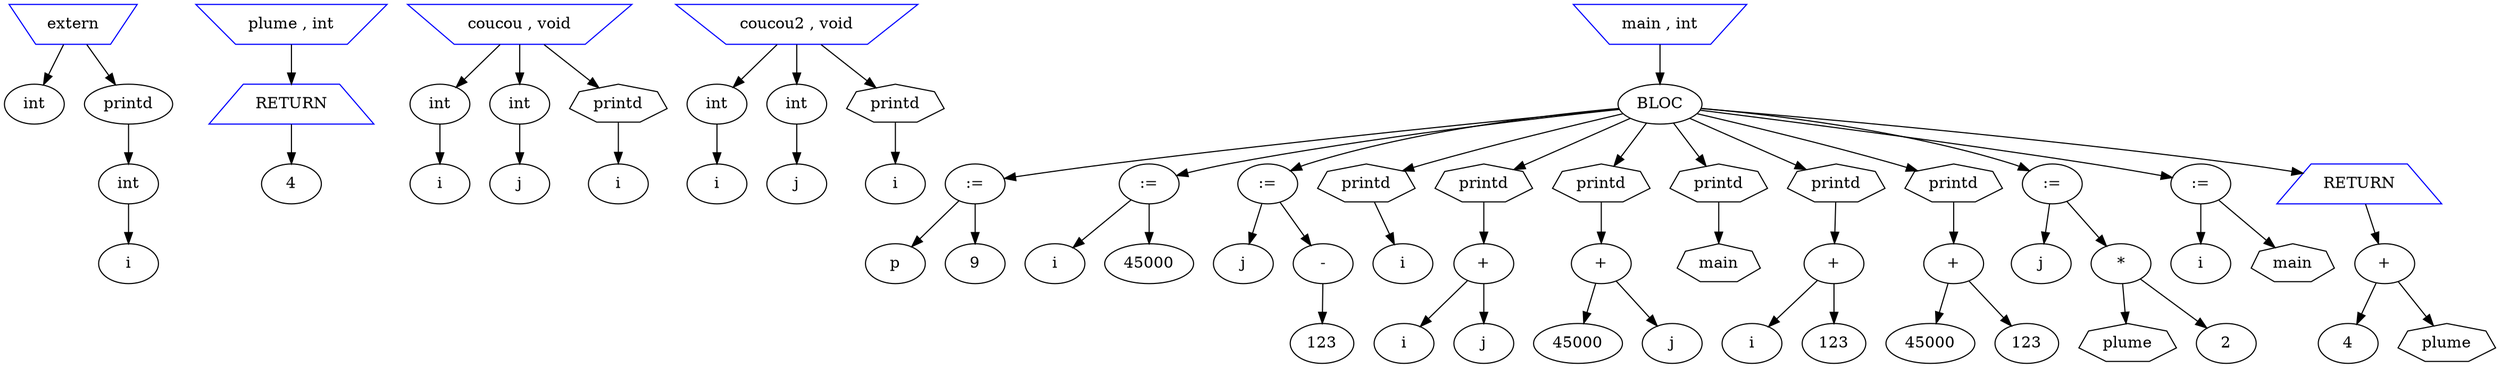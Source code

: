 //fichier DOT représentant le graph du fichier c analysé
digraph test {

node_0 [label="extern"shape=invtrapezium color=blue];
node_1 [label="int"];
node_2 [label="printd"];
node_3 [label="int"];
node_4 [label="i"];
node_8 [label="plume , int"shape=invtrapezium color=blue];
node_11 [label="RETURN"shape=trapezium color=blue];
node_12 [label="4"];
node_15 [label="coucou , void"shape=invtrapezium color=blue];
node_16 [label="int"];
node_17 [label="i"];
node_19 [label="int"];
node_20 [label="j"];
node_23 [label="printd"shape=septagon];
node_24 [label="i"];
node_27 [label="coucou2 , void"shape=invtrapezium color=blue];
node_28 [label="int"];
node_29 [label="i"];
node_31 [label="int"];
node_32 [label="j"];
node_35 [label="printd"shape=septagon];
node_36 [label="i"];
node_39 [label="main , int"shape=invtrapezium color=blue];
node_41 [label="BLOC"];
node_43 [label=":="];
node_44 [label="p"];
node_45 [label="9"];
node_47 [label=":="];
node_48 [label="i"];
node_49 [label="45000"];
node_51 [label=":="];
node_52 [label="j"];
node_53 [label="-"];
node_54 [label="123"];
node_57 [label="printd"shape=septagon];
node_58 [label="i"];
node_60 [label="printd"shape=septagon];
node_61 [label="+"];
node_62 [label="i"];
node_63 [label="j"];
node_66 [label="printd"shape=septagon];
node_67 [label="+"];
node_68 [label="45000"];
node_69 [label="j"];
node_72 [label="printd"shape=septagon];
node_73 [label="main"shape=septagon];
node_77 [label="printd"shape=septagon];
node_78 [label="+"];
node_79 [label="i"];
node_80 [label="123"];
node_83 [label="printd"shape=septagon];
node_84 [label="+"];
node_85 [label="45000"];
node_86 [label="123"];
node_89 [label=":="];
node_90 [label="j"];
node_91 [label="*"];
node_92 [label="plume"shape=septagon];
node_95 [label="2"];
node_98 [label=":="];
node_99 [label="i"];
node_100 [label="main"shape=septagon];
node_104 [label="RETURN"shape=trapezium color=blue];
node_105 [label="+"];
node_106 [label="4"];
node_107 [label="plume"shape=septagon];
node_0 -> node_1;
node_0 -> node_2;
node_2 -> node_3;
node_3 -> node_4;
node_8 -> node_11;
node_11 -> node_12;
node_15 -> node_16;
node_15 -> node_19;
node_15 -> node_23;
node_16 -> node_17;
node_19 -> node_20;
node_23 -> node_24;
node_27 -> node_28;
node_27 -> node_31;
node_27 -> node_35;
node_28 -> node_29;
node_31 -> node_32;
node_35 -> node_36;
node_39 -> node_41;
node_41 -> node_43;
node_41 -> node_47;
node_41 -> node_51;
node_41 -> node_57;
node_41 -> node_60;
node_41 -> node_66;
node_41 -> node_72;
node_41 -> node_77;
node_41 -> node_83;
node_41 -> node_89;
node_41 -> node_98;
node_41 -> node_104;
node_43 -> node_44;
node_43 -> node_45;
node_47 -> node_48;
node_47 -> node_49;
node_51 -> node_52;
node_51 -> node_53;
node_53 -> node_54;
node_57 -> node_58;
node_60 -> node_61;
node_61 -> node_62;
node_61 -> node_63;
node_66 -> node_67;
node_67 -> node_68;
node_67 -> node_69;
node_72 -> node_73;
node_77 -> node_78;
node_78 -> node_79;
node_78 -> node_80;
node_83 -> node_84;
node_84 -> node_85;
node_84 -> node_86;
node_89 -> node_90;
node_89 -> node_91;
node_91 -> node_92;
node_91 -> node_95;
node_98 -> node_99;
node_98 -> node_100;
node_104 -> node_105;
node_105 -> node_106;
node_105 -> node_107;
}